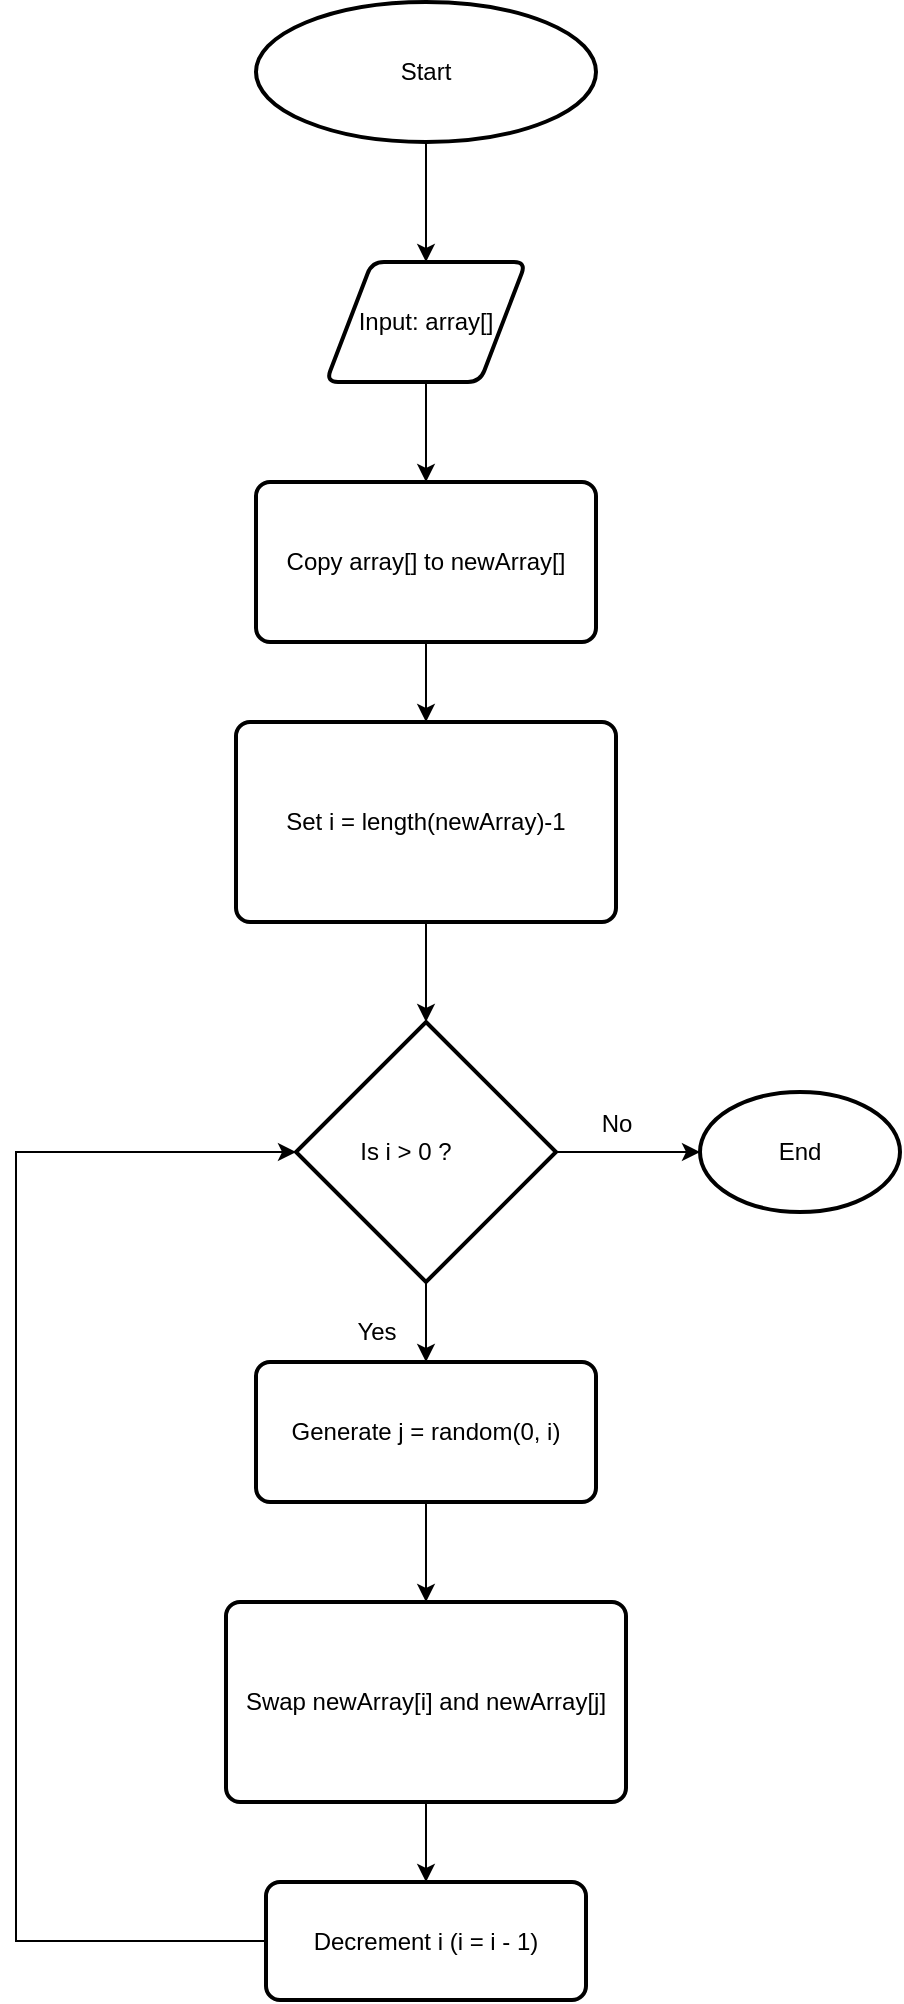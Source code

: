 <mxfile version="20.8.10" type="device"><diagram name="Page-1" id="vlLgUpissBcC9kNYU9hN"><mxGraphModel dx="1480" dy="866" grid="1" gridSize="10" guides="1" tooltips="1" connect="1" arrows="1" fold="1" page="1" pageScale="1" pageWidth="827" pageHeight="1169" math="0" shadow="0"><root><mxCell id="0"/><mxCell id="1" parent="0"/><mxCell id="4-M5lgczKHMj-A_BnQXz-14" style="edgeStyle=orthogonalEdgeStyle;rounded=0;orthogonalLoop=1;jettySize=auto;html=1;entryX=0.5;entryY=0;entryDx=0;entryDy=0;" edge="1" parent="1" source="4-M5lgczKHMj-A_BnQXz-1" target="4-M5lgczKHMj-A_BnQXz-12"><mxGeometry relative="1" as="geometry"/></mxCell><mxCell id="4-M5lgczKHMj-A_BnQXz-1" value="Start" style="strokeWidth=2;html=1;shape=mxgraph.flowchart.start_1;whiteSpace=wrap;" vertex="1" parent="1"><mxGeometry x="300" y="120" width="170" height="70" as="geometry"/></mxCell><mxCell id="4-M5lgczKHMj-A_BnQXz-8" style="edgeStyle=orthogonalEdgeStyle;rounded=0;orthogonalLoop=1;jettySize=auto;html=1;entryX=0.5;entryY=0;entryDx=0;entryDy=0;" edge="1" parent="1" source="4-M5lgczKHMj-A_BnQXz-5" target="4-M5lgczKHMj-A_BnQXz-7"><mxGeometry relative="1" as="geometry"/></mxCell><mxCell id="4-M5lgczKHMj-A_BnQXz-5" value="Copy array[] to newArray[]" style="rounded=1;whiteSpace=wrap;html=1;absoluteArcSize=1;arcSize=14;strokeWidth=2;" vertex="1" parent="1"><mxGeometry x="300" y="360" width="170" height="80" as="geometry"/></mxCell><mxCell id="4-M5lgczKHMj-A_BnQXz-17" style="edgeStyle=orthogonalEdgeStyle;rounded=0;orthogonalLoop=1;jettySize=auto;html=1;entryX=0.5;entryY=0;entryDx=0;entryDy=0;entryPerimeter=0;" edge="1" parent="1" source="4-M5lgczKHMj-A_BnQXz-7" target="4-M5lgczKHMj-A_BnQXz-16"><mxGeometry relative="1" as="geometry"/></mxCell><mxCell id="4-M5lgczKHMj-A_BnQXz-7" value="Set i = length(newArray)-1" style="rounded=1;whiteSpace=wrap;html=1;absoluteArcSize=1;arcSize=14;strokeWidth=2;" vertex="1" parent="1"><mxGeometry x="290" y="480" width="190" height="100" as="geometry"/></mxCell><mxCell id="4-M5lgczKHMj-A_BnQXz-15" style="edgeStyle=orthogonalEdgeStyle;rounded=0;orthogonalLoop=1;jettySize=auto;html=1;" edge="1" parent="1" source="4-M5lgczKHMj-A_BnQXz-12" target="4-M5lgczKHMj-A_BnQXz-5"><mxGeometry relative="1" as="geometry"/></mxCell><mxCell id="4-M5lgczKHMj-A_BnQXz-12" value="Input: array[]" style="shape=parallelogram;html=1;strokeWidth=2;perimeter=parallelogramPerimeter;whiteSpace=wrap;rounded=1;arcSize=12;size=0.23;" vertex="1" parent="1"><mxGeometry x="335" y="250" width="100" height="60" as="geometry"/></mxCell><mxCell id="4-M5lgczKHMj-A_BnQXz-19" style="edgeStyle=orthogonalEdgeStyle;rounded=0;orthogonalLoop=1;jettySize=auto;html=1;entryX=0;entryY=0.5;entryDx=0;entryDy=0;entryPerimeter=0;" edge="1" parent="1" source="4-M5lgczKHMj-A_BnQXz-16" target="4-M5lgczKHMj-A_BnQXz-18"><mxGeometry relative="1" as="geometry"/></mxCell><mxCell id="4-M5lgczKHMj-A_BnQXz-22" style="edgeStyle=orthogonalEdgeStyle;rounded=0;orthogonalLoop=1;jettySize=auto;html=1;entryX=0.5;entryY=0;entryDx=0;entryDy=0;" edge="1" parent="1" source="4-M5lgczKHMj-A_BnQXz-16" target="4-M5lgczKHMj-A_BnQXz-21"><mxGeometry relative="1" as="geometry"/></mxCell><mxCell id="4-M5lgczKHMj-A_BnQXz-16" value="Is i &amp;gt; 0 ?&amp;nbsp; &amp;nbsp; &amp;nbsp;&amp;nbsp;" style="strokeWidth=2;html=1;shape=mxgraph.flowchart.decision;whiteSpace=wrap;" vertex="1" parent="1"><mxGeometry x="320" y="630" width="130" height="130" as="geometry"/></mxCell><mxCell id="4-M5lgczKHMj-A_BnQXz-18" value="End" style="strokeWidth=2;html=1;shape=mxgraph.flowchart.start_1;whiteSpace=wrap;" vertex="1" parent="1"><mxGeometry x="522" y="665" width="100" height="60" as="geometry"/></mxCell><mxCell id="4-M5lgczKHMj-A_BnQXz-20" value="No" style="text;html=1;align=center;verticalAlign=middle;resizable=0;points=[];autosize=1;strokeColor=none;fillColor=none;" vertex="1" parent="1"><mxGeometry x="460" y="666" width="40" height="30" as="geometry"/></mxCell><mxCell id="4-M5lgczKHMj-A_BnQXz-25" style="edgeStyle=orthogonalEdgeStyle;rounded=0;orthogonalLoop=1;jettySize=auto;html=1;entryX=0.5;entryY=0;entryDx=0;entryDy=0;" edge="1" parent="1" source="4-M5lgczKHMj-A_BnQXz-21" target="4-M5lgczKHMj-A_BnQXz-23"><mxGeometry relative="1" as="geometry"/></mxCell><mxCell id="4-M5lgczKHMj-A_BnQXz-21" value="Generate j =&amp;nbsp;random(0, i)" style="rounded=1;whiteSpace=wrap;html=1;absoluteArcSize=1;arcSize=14;strokeWidth=2;" vertex="1" parent="1"><mxGeometry x="300" y="800" width="170" height="70" as="geometry"/></mxCell><mxCell id="4-M5lgczKHMj-A_BnQXz-27" style="edgeStyle=orthogonalEdgeStyle;rounded=0;orthogonalLoop=1;jettySize=auto;html=1;" edge="1" parent="1" source="4-M5lgczKHMj-A_BnQXz-23" target="4-M5lgczKHMj-A_BnQXz-26"><mxGeometry relative="1" as="geometry"/></mxCell><mxCell id="4-M5lgczKHMj-A_BnQXz-23" value="Swap newArray[i] and&amp;nbsp;newArray[j]" style="rounded=1;whiteSpace=wrap;html=1;absoluteArcSize=1;arcSize=14;strokeWidth=2;" vertex="1" parent="1"><mxGeometry x="285" y="920" width="200" height="100" as="geometry"/></mxCell><mxCell id="4-M5lgczKHMj-A_BnQXz-28" style="edgeStyle=orthogonalEdgeStyle;rounded=0;orthogonalLoop=1;jettySize=auto;html=1;entryX=0;entryY=0.5;entryDx=0;entryDy=0;entryPerimeter=0;" edge="1" parent="1" source="4-M5lgczKHMj-A_BnQXz-26" target="4-M5lgczKHMj-A_BnQXz-16"><mxGeometry relative="1" as="geometry"><Array as="points"><mxPoint x="180" y="1090"/><mxPoint x="180" y="695"/></Array></mxGeometry></mxCell><mxCell id="4-M5lgczKHMj-A_BnQXz-26" value="Decrement i (i = i - 1)" style="rounded=1;whiteSpace=wrap;html=1;absoluteArcSize=1;arcSize=14;strokeWidth=2;" vertex="1" parent="1"><mxGeometry x="305" y="1060" width="160" height="59" as="geometry"/></mxCell><mxCell id="4-M5lgczKHMj-A_BnQXz-29" value="Yes" style="text;html=1;align=center;verticalAlign=middle;resizable=0;points=[];autosize=1;strokeColor=none;fillColor=none;" vertex="1" parent="1"><mxGeometry x="340" y="770" width="40" height="30" as="geometry"/></mxCell></root></mxGraphModel></diagram></mxfile>